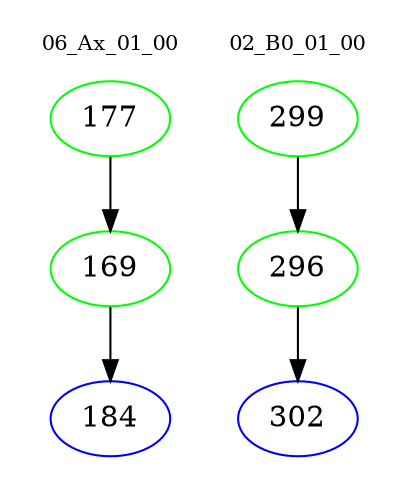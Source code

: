 digraph{
subgraph cluster_0 {
color = white
label = "06_Ax_01_00";
fontsize=10;
T0_177 [label="177", color="green"]
T0_177 -> T0_169 [color="black"]
T0_169 [label="169", color="green"]
T0_169 -> T0_184 [color="black"]
T0_184 [label="184", color="blue"]
}
subgraph cluster_1 {
color = white
label = "02_B0_01_00";
fontsize=10;
T1_299 [label="299", color="green"]
T1_299 -> T1_296 [color="black"]
T1_296 [label="296", color="green"]
T1_296 -> T1_302 [color="black"]
T1_302 [label="302", color="blue"]
}
}
